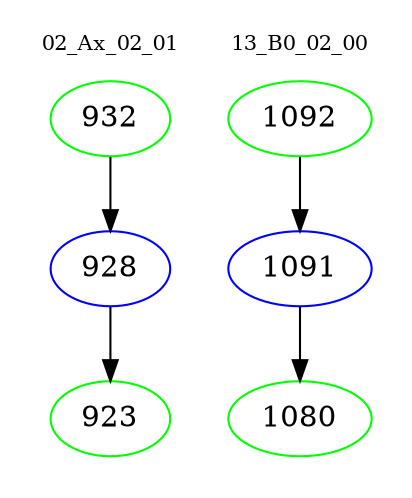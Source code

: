 digraph{
subgraph cluster_0 {
color = white
label = "02_Ax_02_01";
fontsize=10;
T0_932 [label="932", color="green"]
T0_932 -> T0_928 [color="black"]
T0_928 [label="928", color="blue"]
T0_928 -> T0_923 [color="black"]
T0_923 [label="923", color="green"]
}
subgraph cluster_1 {
color = white
label = "13_B0_02_00";
fontsize=10;
T1_1092 [label="1092", color="green"]
T1_1092 -> T1_1091 [color="black"]
T1_1091 [label="1091", color="blue"]
T1_1091 -> T1_1080 [color="black"]
T1_1080 [label="1080", color="green"]
}
}
